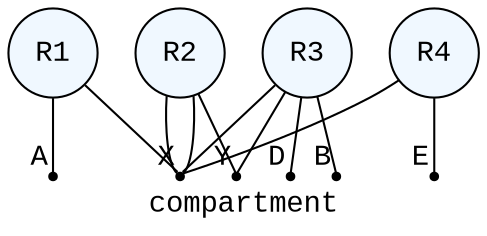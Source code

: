 /*
Automatically generated by Xholon version 0.8.1, using org.primordion.ef.Xholon2Graphviz.java
Sat Nov 04 08:23:44 GMT-400 2017 1509798224925
model: Brusselator_
www.primordion.com/Xholon

To view this file, use Graphviz dot|fdp|neato|twopi|circo|sfdp from http://www.graphviz.org/
For example, to generate an SVG file:
  dot -Tsvg -O compartment_0_1509798224925.gv
Alternatively try one of these:
  dot -Tsvg -O compartment_0_1509798224925.gv
  dot -Tsvg -O -Grankdir=LR compartment_0_1509798224925.gv
  fdp -Tsvg -O compartment_0_1509798224925.gv
  neato -Tsvg -O compartment_0_1509798224925.gv
  circo -Tsvg -O compartment_0_1509798224925.gv
Or use one of: -Tgif -Tjpg -Tpdf -Tpng -Txdot -Txlib
See also: http://hughesbennett.net/Graphviz
See also: http://graphviz-dev.appspot.com/
See also: http://www.webgraphviz.com/
See also: http://rise4fun.com/agl/

To repeat this Xholon export:
 $wnd.xh.xport("Graphviz", $wnd.xh.root(), '{"gvFileExt":".gv","gvGraph":"digraph","layout":"dot","edgeOp":"->","gvCluster":"","shouldShowStateMachineEntities":false,"filter":"--Behavior,Script","nameTemplateNodeId":"^^^^i^","nameTemplateNodeLabel":"R^^^^^","shouldQuoteLabels":true,"shouldShowLinks":true,"shouldShowLinkLabels":false,"shouldSpecifyLayout":false,"maxLabelLen":-1,"shouldColor":true,"defaultColor":"#f0f8ff","shouldSpecifyShape":true,"shape":"box","shouldSpecifySize":true,"size":"20","shouldSpecifyFontname":true,"fontname":"\"Courier New\"","shouldSpecifyArrowhead":true,"arrowhead":"vee","shouldSpecifyStylesheet":true,"stylesheet":"Xholon.css","shouldSpecifyRankdir":false,"rankdir":"LR","shouldDisplayGraph":true,"outputFormat":"svg"}');
*/
graph 0 {
 graph [label="compartment",id="compartment",stylesheet="Xholon.css",size=20,fontname="Courier New"]
 node [style=filled,fillcolor="#f0f8ff",shape=circle,fontname="Courier New"]
 edge [arrowhead=vee]
 1 [xlabel="X" shape=point fillcolor="#000000" id="compartment/X"]
 2 [xlabel="Y" shape=point fillcolor="#000000" id="compartment/Y"]
 3 [xlabel="E" shape=point fillcolor="#000000" id="compartment/E"]
 4 [xlabel="D" shape=point fillcolor="#000000" id="compartment/D"]
 5 [xlabel="B" shape=point fillcolor="#000000" id="compartment/B"]
 6 [xlabel="A" shape=point fillcolor="#000000" id="compartment/A"]
 7 [label="R1" id="compartment/R1"]
  7 -- 6;
  7 -- 1;
 8 [label="R2" id="compartment/R2"]
  8 -- 1;
  8 -- 2;
  8 -- 1;
 9 [label="R3" id="compartment/R3"]
  9 -- 1;
  9 -- 5;
  9 -- 2;
  9 -- 4;
 10 [label="R4" id="compartment/R4"]
  10 -- 1;
  10 -- 3;
}

